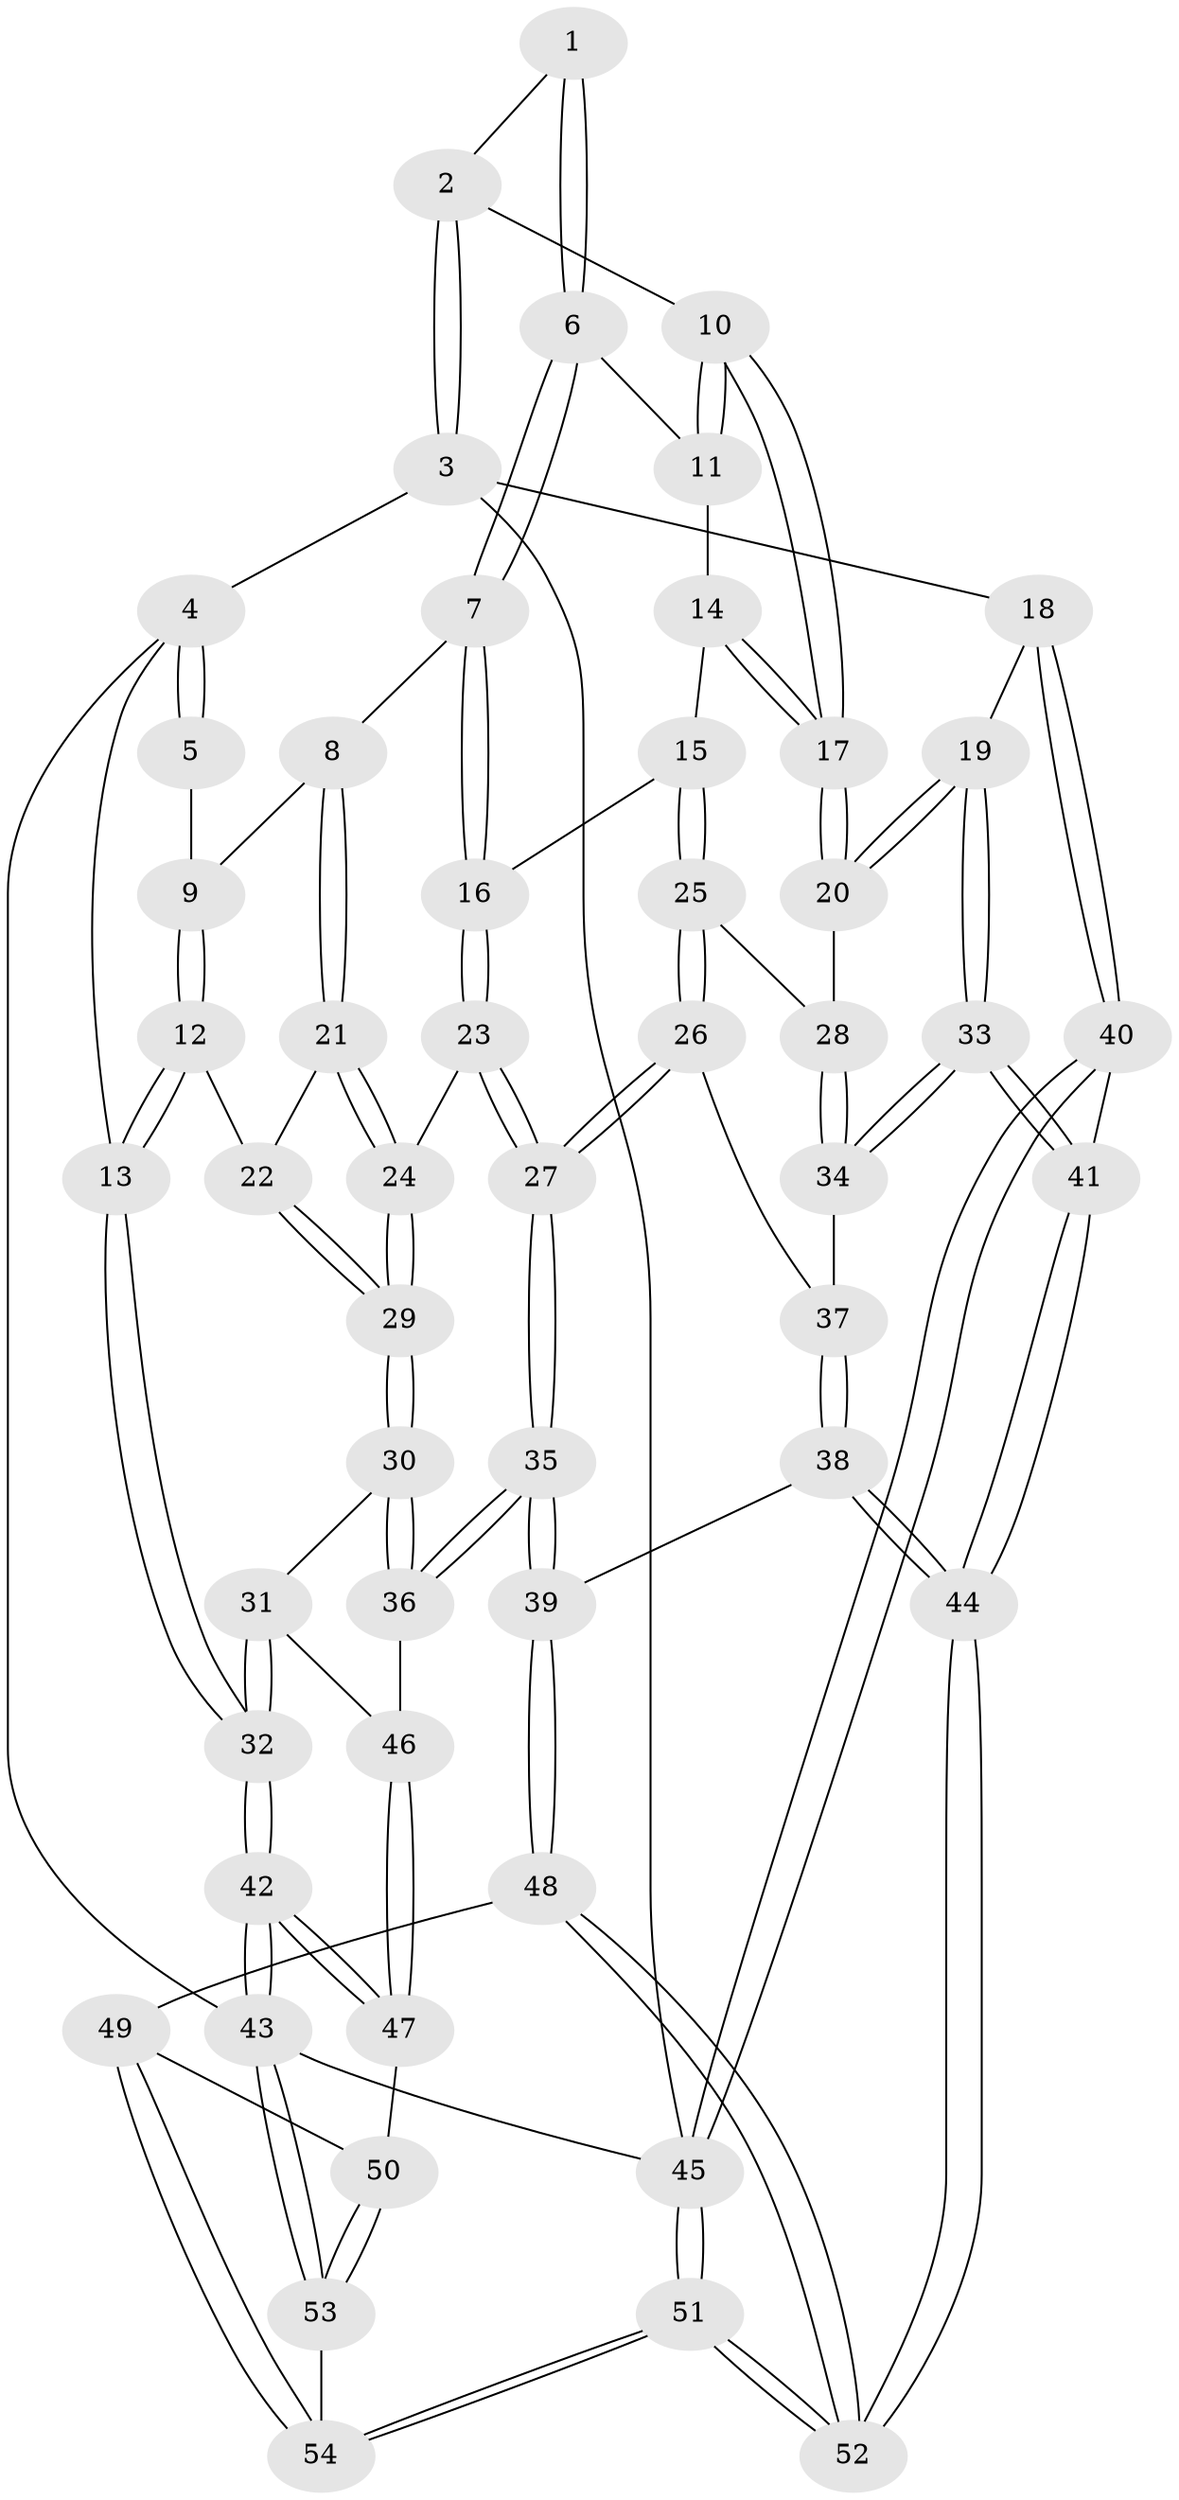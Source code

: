 // coarse degree distribution, {4: 0.3333333333333333, 6: 0.09523809523809523, 3: 0.14285714285714285, 5: 0.3333333333333333, 1: 0.047619047619047616, 7: 0.047619047619047616}
// Generated by graph-tools (version 1.1) at 2025/06/03/04/25 22:06:40]
// undirected, 54 vertices, 132 edges
graph export_dot {
graph [start="1"]
  node [color=gray90,style=filled];
  1 [pos="+0.43952880329029415+0"];
  2 [pos="+0.8417810283767178+0"];
  3 [pos="+1+0"];
  4 [pos="+0+0"];
  5 [pos="+0.11465387989008329+0"];
  6 [pos="+0.4529105813761186+0.08258673139790079"];
  7 [pos="+0.34402630787090743+0.1837197143744839"];
  8 [pos="+0.23667994243282783+0.1944960258952833"];
  9 [pos="+0.1541343696053652+0"];
  10 [pos="+0.6784901941057989+0.1836813508839945"];
  11 [pos="+0.49166855112156155+0.12082515266350889"];
  12 [pos="+0+0.323557100358282"];
  13 [pos="+0+0.3255454124933141"];
  14 [pos="+0.4876348872422242+0.26022990105270283"];
  15 [pos="+0.4616093870859865+0.2861151899818977"];
  16 [pos="+0.4023162836367812+0.27073975936152456"];
  17 [pos="+0.7018880317442727+0.2753902645258425"];
  18 [pos="+1+0.32314153981035243"];
  19 [pos="+0.781220872139527+0.33636129074241744"];
  20 [pos="+0.7261918582429181+0.31960438304864186"];
  21 [pos="+0.1895305674752556+0.29537846979258564"];
  22 [pos="+0+0.3253426500106188"];
  23 [pos="+0.3077372811391276+0.40690124457690297"];
  24 [pos="+0.26145683747625315+0.3911212592084963"];
  25 [pos="+0.5012620368311375+0.4481957750279495"];
  26 [pos="+0.49381582787566974+0.45704188548584385"];
  27 [pos="+0.41619130700550433+0.49633514322763694"];
  28 [pos="+0.6611225928010511+0.37533016783908896"];
  29 [pos="+0.14510896861377975+0.5526188084575457"];
  30 [pos="+0.14277096954497695+0.5913666353643767"];
  31 [pos="+0+0.6409778352410971"];
  32 [pos="+0+0.6588917233492725"];
  33 [pos="+0.764395847995553+0.7007813076056792"];
  34 [pos="+0.6717177382219748+0.6011840808598324"];
  35 [pos="+0.3555089871695888+0.7259960789354559"];
  36 [pos="+0.3043001694355377+0.7221904512381188"];
  37 [pos="+0.5979658649377532+0.5725365767284104"];
  38 [pos="+0.4420772683492257+0.7530542189367999"];
  39 [pos="+0.38852052484775434+0.7584097439416487"];
  40 [pos="+1+0.6401835776342377"];
  41 [pos="+0.7800304477997544+0.7366231393794426"];
  42 [pos="+0+1"];
  43 [pos="+0+1"];
  44 [pos="+0.758617334743941+0.7683986268564361"];
  45 [pos="+1+1"];
  46 [pos="+0.16222355792972645+0.8172918849734917"];
  47 [pos="+0.13988784793868142+0.8420535211318987"];
  48 [pos="+0.3964192507986701+0.8586253224377836"];
  49 [pos="+0.3532152959608141+1"];
  50 [pos="+0.1730993098741519+0.9227060286336242"];
  51 [pos="+0.8244489062819679+1"];
  52 [pos="+0.7647273887829441+1"];
  53 [pos="+0.09661869737921731+1"];
  54 [pos="+0.3391224180826383+1"];
  1 -- 2;
  1 -- 6;
  1 -- 6;
  2 -- 3;
  2 -- 3;
  2 -- 10;
  3 -- 4;
  3 -- 18;
  3 -- 45;
  4 -- 5;
  4 -- 5;
  4 -- 13;
  4 -- 43;
  5 -- 9;
  6 -- 7;
  6 -- 7;
  6 -- 11;
  7 -- 8;
  7 -- 16;
  7 -- 16;
  8 -- 9;
  8 -- 21;
  8 -- 21;
  9 -- 12;
  9 -- 12;
  10 -- 11;
  10 -- 11;
  10 -- 17;
  10 -- 17;
  11 -- 14;
  12 -- 13;
  12 -- 13;
  12 -- 22;
  13 -- 32;
  13 -- 32;
  14 -- 15;
  14 -- 17;
  14 -- 17;
  15 -- 16;
  15 -- 25;
  15 -- 25;
  16 -- 23;
  16 -- 23;
  17 -- 20;
  17 -- 20;
  18 -- 19;
  18 -- 40;
  18 -- 40;
  19 -- 20;
  19 -- 20;
  19 -- 33;
  19 -- 33;
  20 -- 28;
  21 -- 22;
  21 -- 24;
  21 -- 24;
  22 -- 29;
  22 -- 29;
  23 -- 24;
  23 -- 27;
  23 -- 27;
  24 -- 29;
  24 -- 29;
  25 -- 26;
  25 -- 26;
  25 -- 28;
  26 -- 27;
  26 -- 27;
  26 -- 37;
  27 -- 35;
  27 -- 35;
  28 -- 34;
  28 -- 34;
  29 -- 30;
  29 -- 30;
  30 -- 31;
  30 -- 36;
  30 -- 36;
  31 -- 32;
  31 -- 32;
  31 -- 46;
  32 -- 42;
  32 -- 42;
  33 -- 34;
  33 -- 34;
  33 -- 41;
  33 -- 41;
  34 -- 37;
  35 -- 36;
  35 -- 36;
  35 -- 39;
  35 -- 39;
  36 -- 46;
  37 -- 38;
  37 -- 38;
  38 -- 39;
  38 -- 44;
  38 -- 44;
  39 -- 48;
  39 -- 48;
  40 -- 41;
  40 -- 45;
  40 -- 45;
  41 -- 44;
  41 -- 44;
  42 -- 43;
  42 -- 43;
  42 -- 47;
  42 -- 47;
  43 -- 53;
  43 -- 53;
  43 -- 45;
  44 -- 52;
  44 -- 52;
  45 -- 51;
  45 -- 51;
  46 -- 47;
  46 -- 47;
  47 -- 50;
  48 -- 49;
  48 -- 52;
  48 -- 52;
  49 -- 50;
  49 -- 54;
  49 -- 54;
  50 -- 53;
  50 -- 53;
  51 -- 52;
  51 -- 52;
  51 -- 54;
  51 -- 54;
  53 -- 54;
}
